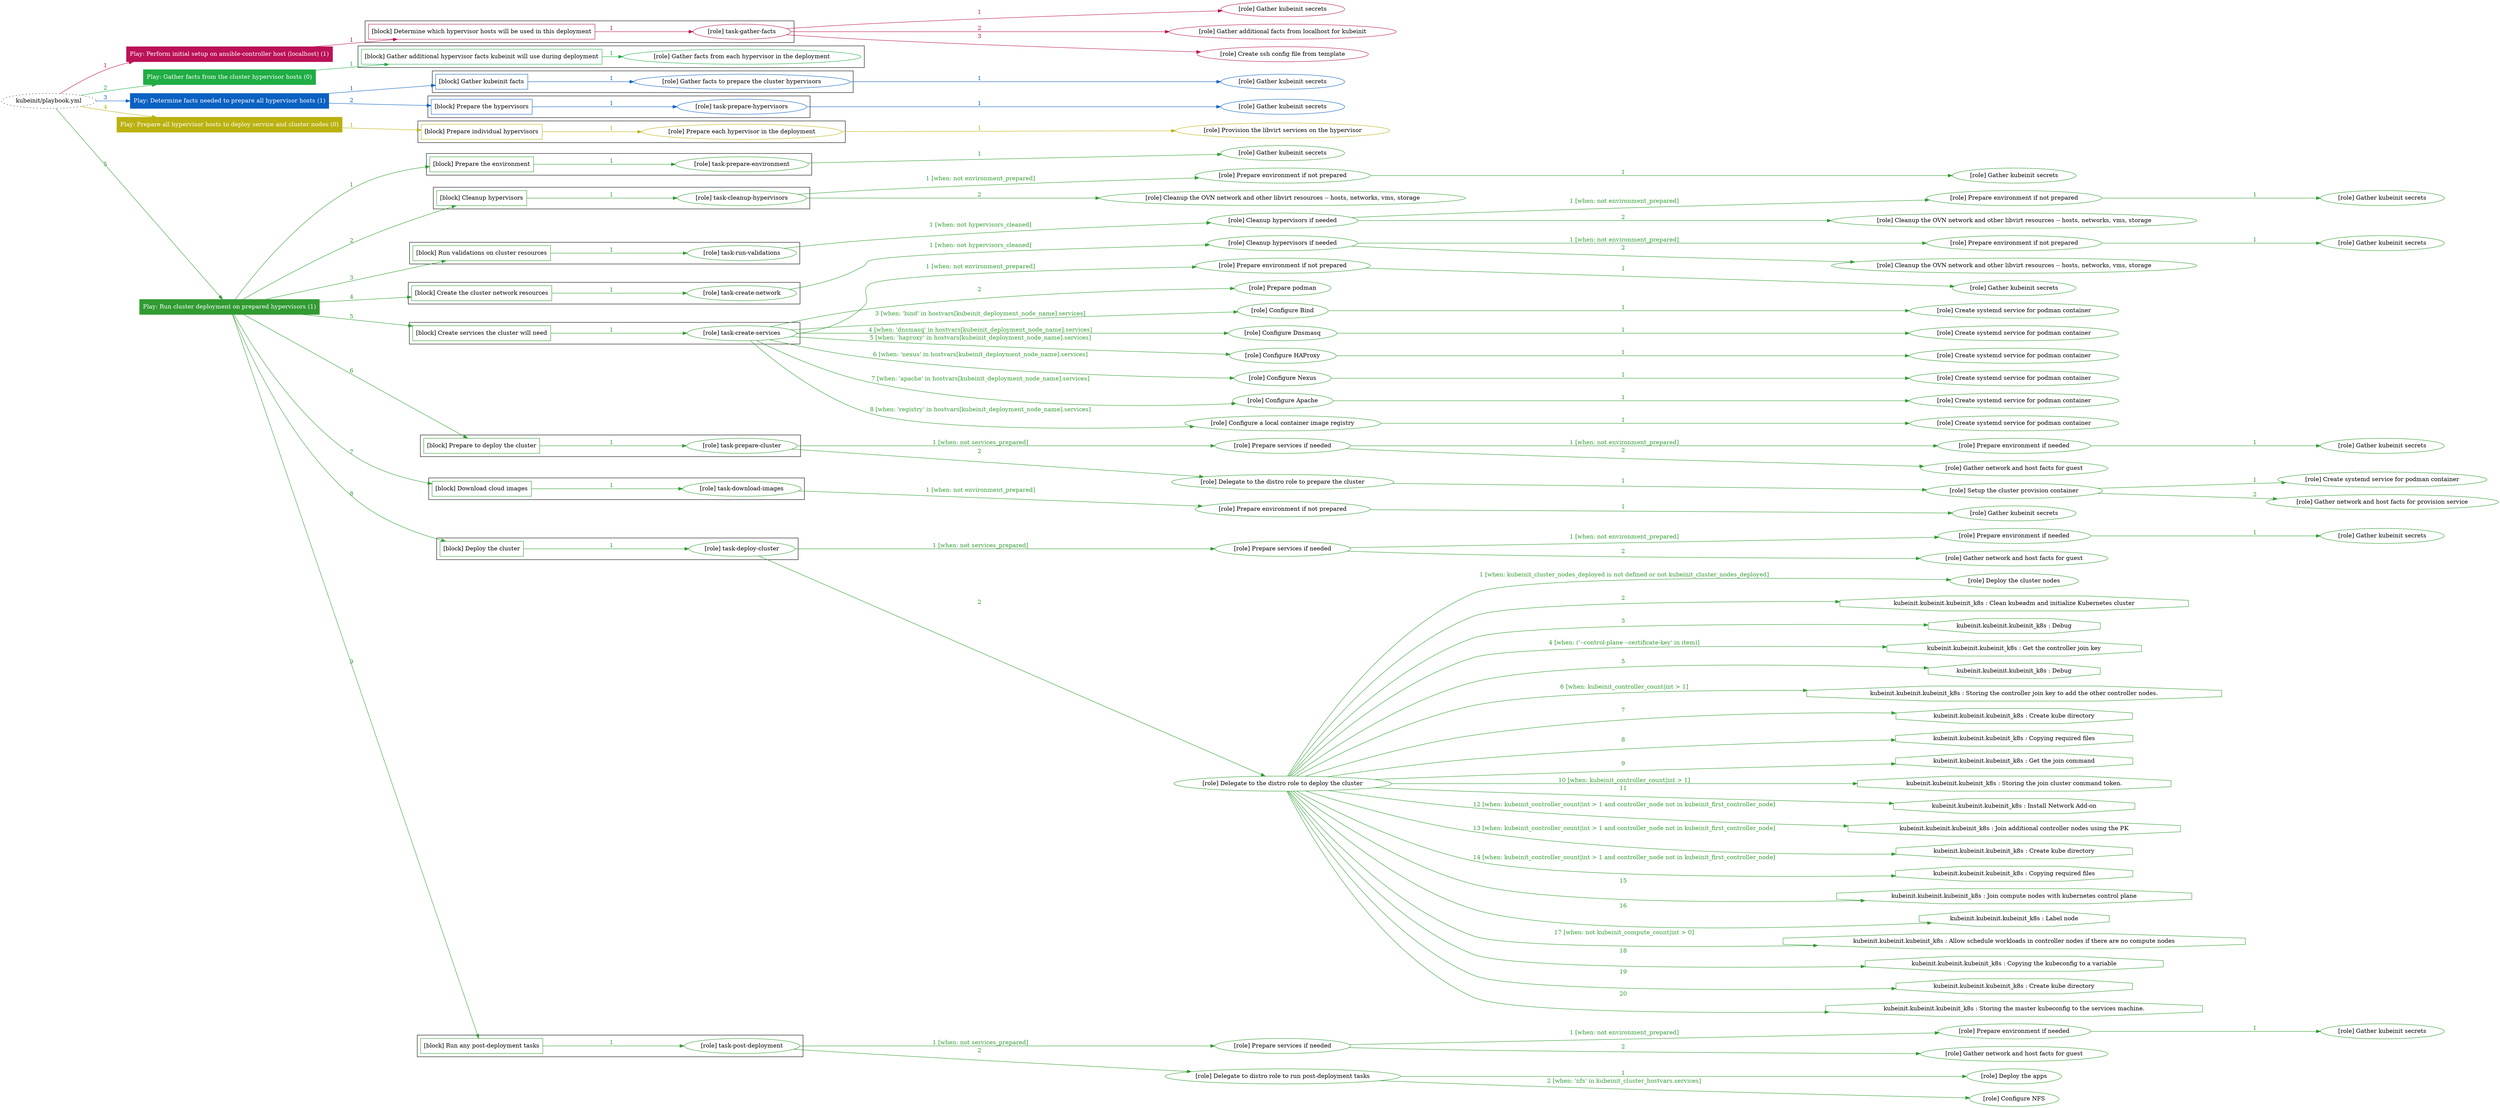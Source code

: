 digraph {
	graph [concentrate=true ordering=in rankdir=LR ratio=fill]
	edge [esep=5 sep=10]
	"kubeinit/playbook.yml" [URL="/home/runner/work/kubeinit/kubeinit/kubeinit/playbook.yml" id=playbook_fdd3f31c style=dotted]
	play_5cb0c1fd [label="Play: Perform initial setup on ansible-controller host (localhost) (1)" URL="/home/runner/work/kubeinit/kubeinit/kubeinit/playbook.yml" color="#bb1157" fontcolor="#ffffff" id=play_5cb0c1fd shape=box style=filled tooltip=localhost]
	"kubeinit/playbook.yml" -> play_5cb0c1fd [label="1 " color="#bb1157" fontcolor="#bb1157" id=edge_b72ba7c8 labeltooltip="1 " tooltip="1 "]
	subgraph "Gather kubeinit secrets" {
		role_cc040178 [label="[role] Gather kubeinit secrets" URL="/home/runner/.ansible/collections/ansible_collections/kubeinit/kubeinit/roles/kubeinit_prepare/tasks/build_hypervisors_group.yml" color="#bb1157" id=role_cc040178 tooltip="Gather kubeinit secrets"]
	}
	subgraph "Gather additional facts from localhost for kubeinit" {
		role_a5bf411c [label="[role] Gather additional facts from localhost for kubeinit" URL="/home/runner/.ansible/collections/ansible_collections/kubeinit/kubeinit/roles/kubeinit_prepare/tasks/build_hypervisors_group.yml" color="#bb1157" id=role_a5bf411c tooltip="Gather additional facts from localhost for kubeinit"]
	}
	subgraph "Create ssh config file from template" {
		role_5236b241 [label="[role] Create ssh config file from template" URL="/home/runner/.ansible/collections/ansible_collections/kubeinit/kubeinit/roles/kubeinit_prepare/tasks/build_hypervisors_group.yml" color="#bb1157" id=role_5236b241 tooltip="Create ssh config file from template"]
	}
	subgraph "task-gather-facts" {
		role_4cb88d02 [label="[role] task-gather-facts" URL="/home/runner/work/kubeinit/kubeinit/kubeinit/playbook.yml" color="#bb1157" id=role_4cb88d02 tooltip="task-gather-facts"]
		role_4cb88d02 -> role_cc040178 [label="1 " color="#bb1157" fontcolor="#bb1157" id=edge_de357eba labeltooltip="1 " tooltip="1 "]
		role_4cb88d02 -> role_a5bf411c [label="2 " color="#bb1157" fontcolor="#bb1157" id=edge_165680f4 labeltooltip="2 " tooltip="2 "]
		role_4cb88d02 -> role_5236b241 [label="3 " color="#bb1157" fontcolor="#bb1157" id=edge_7f0e8785 labeltooltip="3 " tooltip="3 "]
	}
	subgraph "Play: Perform initial setup on ansible-controller host (localhost) (1)" {
		play_5cb0c1fd -> block_519be50e [label=1 color="#bb1157" fontcolor="#bb1157" id=edge_ee39283f labeltooltip=1 tooltip=1]
		subgraph cluster_block_519be50e {
			block_519be50e [label="[block] Determine which hypervisor hosts will be used in this deployment" URL="/home/runner/work/kubeinit/kubeinit/kubeinit/playbook.yml" color="#bb1157" id=block_519be50e labeltooltip="Determine which hypervisor hosts will be used in this deployment" shape=box tooltip="Determine which hypervisor hosts will be used in this deployment"]
			block_519be50e -> role_4cb88d02 [label="1 " color="#bb1157" fontcolor="#bb1157" id=edge_eb0e01a8 labeltooltip="1 " tooltip="1 "]
		}
	}
	play_5c97ef7d [label="Play: Gather facts from the cluster hypervisor hosts (0)" URL="/home/runner/work/kubeinit/kubeinit/kubeinit/playbook.yml" color="#1fad45" fontcolor="#ffffff" id=play_5c97ef7d shape=box style=filled tooltip="Play: Gather facts from the cluster hypervisor hosts (0)"]
	"kubeinit/playbook.yml" -> play_5c97ef7d [label="2 " color="#1fad45" fontcolor="#1fad45" id=edge_6eae0fb4 labeltooltip="2 " tooltip="2 "]
	subgraph "Gather facts from each hypervisor in the deployment" {
		role_37859993 [label="[role] Gather facts from each hypervisor in the deployment" URL="/home/runner/work/kubeinit/kubeinit/kubeinit/playbook.yml" color="#1fad45" id=role_37859993 tooltip="Gather facts from each hypervisor in the deployment"]
	}
	subgraph "Play: Gather facts from the cluster hypervisor hosts (0)" {
		play_5c97ef7d -> block_eec43bed [label=1 color="#1fad45" fontcolor="#1fad45" id=edge_d740c243 labeltooltip=1 tooltip=1]
		subgraph cluster_block_eec43bed {
			block_eec43bed [label="[block] Gather additional hypervisor facts kubeinit will use during deployment" URL="/home/runner/work/kubeinit/kubeinit/kubeinit/playbook.yml" color="#1fad45" id=block_eec43bed labeltooltip="Gather additional hypervisor facts kubeinit will use during deployment" shape=box tooltip="Gather additional hypervisor facts kubeinit will use during deployment"]
			block_eec43bed -> role_37859993 [label="1 " color="#1fad45" fontcolor="#1fad45" id=edge_ea7b47a0 labeltooltip="1 " tooltip="1 "]
		}
	}
	play_23036975 [label="Play: Determine facts needed to prepare all hypervisor hosts (1)" URL="/home/runner/work/kubeinit/kubeinit/kubeinit/playbook.yml" color="#0a61c2" fontcolor="#ffffff" id=play_23036975 shape=box style=filled tooltip=localhost]
	"kubeinit/playbook.yml" -> play_23036975 [label="3 " color="#0a61c2" fontcolor="#0a61c2" id=edge_15637ff5 labeltooltip="3 " tooltip="3 "]
	subgraph "Gather kubeinit secrets" {
		role_a4f5585b [label="[role] Gather kubeinit secrets" URL="/home/runner/.ansible/collections/ansible_collections/kubeinit/kubeinit/roles/kubeinit_prepare/tasks/gather_kubeinit_facts.yml" color="#0a61c2" id=role_a4f5585b tooltip="Gather kubeinit secrets"]
	}
	subgraph "Gather facts to prepare the cluster hypervisors" {
		role_f7b5741e [label="[role] Gather facts to prepare the cluster hypervisors" URL="/home/runner/work/kubeinit/kubeinit/kubeinit/playbook.yml" color="#0a61c2" id=role_f7b5741e tooltip="Gather facts to prepare the cluster hypervisors"]
		role_f7b5741e -> role_a4f5585b [label="1 " color="#0a61c2" fontcolor="#0a61c2" id=edge_79a61834 labeltooltip="1 " tooltip="1 "]
	}
	subgraph "Gather kubeinit secrets" {
		role_b25fdf02 [label="[role] Gather kubeinit secrets" URL="/home/runner/.ansible/collections/ansible_collections/kubeinit/kubeinit/roles/kubeinit_prepare/tasks/gather_kubeinit_facts.yml" color="#0a61c2" id=role_b25fdf02 tooltip="Gather kubeinit secrets"]
	}
	subgraph "task-prepare-hypervisors" {
		role_827e89e4 [label="[role] task-prepare-hypervisors" URL="/home/runner/work/kubeinit/kubeinit/kubeinit/playbook.yml" color="#0a61c2" id=role_827e89e4 tooltip="task-prepare-hypervisors"]
		role_827e89e4 -> role_b25fdf02 [label="1 " color="#0a61c2" fontcolor="#0a61c2" id=edge_b853cbf1 labeltooltip="1 " tooltip="1 "]
	}
	subgraph "Play: Determine facts needed to prepare all hypervisor hosts (1)" {
		play_23036975 -> block_680d0270 [label=1 color="#0a61c2" fontcolor="#0a61c2" id=edge_19884a00 labeltooltip=1 tooltip=1]
		subgraph cluster_block_680d0270 {
			block_680d0270 [label="[block] Gather kubeinit facts" URL="/home/runner/work/kubeinit/kubeinit/kubeinit/playbook.yml" color="#0a61c2" id=block_680d0270 labeltooltip="Gather kubeinit facts" shape=box tooltip="Gather kubeinit facts"]
			block_680d0270 -> role_f7b5741e [label="1 " color="#0a61c2" fontcolor="#0a61c2" id=edge_82848a0b labeltooltip="1 " tooltip="1 "]
		}
		play_23036975 -> block_67a2e834 [label=2 color="#0a61c2" fontcolor="#0a61c2" id=edge_5b24d544 labeltooltip=2 tooltip=2]
		subgraph cluster_block_67a2e834 {
			block_67a2e834 [label="[block] Prepare the hypervisors" URL="/home/runner/work/kubeinit/kubeinit/kubeinit/playbook.yml" color="#0a61c2" id=block_67a2e834 labeltooltip="Prepare the hypervisors" shape=box tooltip="Prepare the hypervisors"]
			block_67a2e834 -> role_827e89e4 [label="1 " color="#0a61c2" fontcolor="#0a61c2" id=edge_5997bca8 labeltooltip="1 " tooltip="1 "]
		}
	}
	play_0c6e6859 [label="Play: Prepare all hypervisor hosts to deploy service and cluster nodes (0)" URL="/home/runner/work/kubeinit/kubeinit/kubeinit/playbook.yml" color="#bbb111" fontcolor="#ffffff" id=play_0c6e6859 shape=box style=filled tooltip="Play: Prepare all hypervisor hosts to deploy service and cluster nodes (0)"]
	"kubeinit/playbook.yml" -> play_0c6e6859 [label="4 " color="#bbb111" fontcolor="#bbb111" id=edge_225f82e5 labeltooltip="4 " tooltip="4 "]
	subgraph "Provision the libvirt services on the hypervisor" {
		role_b10fb022 [label="[role] Provision the libvirt services on the hypervisor" URL="/home/runner/.ansible/collections/ansible_collections/kubeinit/kubeinit/roles/kubeinit_prepare/tasks/prepare_hypervisor.yml" color="#bbb111" id=role_b10fb022 tooltip="Provision the libvirt services on the hypervisor"]
	}
	subgraph "Prepare each hypervisor in the deployment" {
		role_13d5fc74 [label="[role] Prepare each hypervisor in the deployment" URL="/home/runner/work/kubeinit/kubeinit/kubeinit/playbook.yml" color="#bbb111" id=role_13d5fc74 tooltip="Prepare each hypervisor in the deployment"]
		role_13d5fc74 -> role_b10fb022 [label="1 " color="#bbb111" fontcolor="#bbb111" id=edge_15f50b6e labeltooltip="1 " tooltip="1 "]
	}
	subgraph "Play: Prepare all hypervisor hosts to deploy service and cluster nodes (0)" {
		play_0c6e6859 -> block_47c55071 [label=1 color="#bbb111" fontcolor="#bbb111" id=edge_48a58356 labeltooltip=1 tooltip=1]
		subgraph cluster_block_47c55071 {
			block_47c55071 [label="[block] Prepare individual hypervisors" URL="/home/runner/work/kubeinit/kubeinit/kubeinit/playbook.yml" color="#bbb111" id=block_47c55071 labeltooltip="Prepare individual hypervisors" shape=box tooltip="Prepare individual hypervisors"]
			block_47c55071 -> role_13d5fc74 [label="1 " color="#bbb111" fontcolor="#bbb111" id=edge_b604ce9e labeltooltip="1 " tooltip="1 "]
		}
	}
	play_427cf599 [label="Play: Run cluster deployment on prepared hypervisors (1)" URL="/home/runner/work/kubeinit/kubeinit/kubeinit/playbook.yml" color="#319b32" fontcolor="#ffffff" id=play_427cf599 shape=box style=filled tooltip=localhost]
	"kubeinit/playbook.yml" -> play_427cf599 [label="5 " color="#319b32" fontcolor="#319b32" id=edge_cb673c2f labeltooltip="5 " tooltip="5 "]
	subgraph "Gather kubeinit secrets" {
		role_76dd0753 [label="[role] Gather kubeinit secrets" URL="/home/runner/.ansible/collections/ansible_collections/kubeinit/kubeinit/roles/kubeinit_prepare/tasks/gather_kubeinit_facts.yml" color="#319b32" id=role_76dd0753 tooltip="Gather kubeinit secrets"]
	}
	subgraph "task-prepare-environment" {
		role_ac98bd27 [label="[role] task-prepare-environment" URL="/home/runner/work/kubeinit/kubeinit/kubeinit/playbook.yml" color="#319b32" id=role_ac98bd27 tooltip="task-prepare-environment"]
		role_ac98bd27 -> role_76dd0753 [label="1 " color="#319b32" fontcolor="#319b32" id=edge_f3e2d242 labeltooltip="1 " tooltip="1 "]
	}
	subgraph "Gather kubeinit secrets" {
		role_21476ec6 [label="[role] Gather kubeinit secrets" URL="/home/runner/.ansible/collections/ansible_collections/kubeinit/kubeinit/roles/kubeinit_prepare/tasks/gather_kubeinit_facts.yml" color="#319b32" id=role_21476ec6 tooltip="Gather kubeinit secrets"]
	}
	subgraph "Prepare environment if not prepared" {
		role_7b7e213d [label="[role] Prepare environment if not prepared" URL="/home/runner/.ansible/collections/ansible_collections/kubeinit/kubeinit/roles/kubeinit_prepare/tasks/cleanup_hypervisors.yml" color="#319b32" id=role_7b7e213d tooltip="Prepare environment if not prepared"]
		role_7b7e213d -> role_21476ec6 [label="1 " color="#319b32" fontcolor="#319b32" id=edge_49ef7e87 labeltooltip="1 " tooltip="1 "]
	}
	subgraph "Cleanup the OVN network and other libvirt resources -- hosts, networks, vms, storage" {
		role_b937003f [label="[role] Cleanup the OVN network and other libvirt resources -- hosts, networks, vms, storage" URL="/home/runner/.ansible/collections/ansible_collections/kubeinit/kubeinit/roles/kubeinit_prepare/tasks/cleanup_hypervisors.yml" color="#319b32" id=role_b937003f tooltip="Cleanup the OVN network and other libvirt resources -- hosts, networks, vms, storage"]
	}
	subgraph "task-cleanup-hypervisors" {
		role_2a7c60ab [label="[role] task-cleanup-hypervisors" URL="/home/runner/work/kubeinit/kubeinit/kubeinit/playbook.yml" color="#319b32" id=role_2a7c60ab tooltip="task-cleanup-hypervisors"]
		role_2a7c60ab -> role_7b7e213d [label="1 [when: not environment_prepared]" color="#319b32" fontcolor="#319b32" id=edge_141e4fde labeltooltip="1 [when: not environment_prepared]" tooltip="1 [when: not environment_prepared]"]
		role_2a7c60ab -> role_b937003f [label="2 " color="#319b32" fontcolor="#319b32" id=edge_fcdee93e labeltooltip="2 " tooltip="2 "]
	}
	subgraph "Gather kubeinit secrets" {
		role_c96bf641 [label="[role] Gather kubeinit secrets" URL="/home/runner/.ansible/collections/ansible_collections/kubeinit/kubeinit/roles/kubeinit_prepare/tasks/gather_kubeinit_facts.yml" color="#319b32" id=role_c96bf641 tooltip="Gather kubeinit secrets"]
	}
	subgraph "Prepare environment if not prepared" {
		role_cadc4b4c [label="[role] Prepare environment if not prepared" URL="/home/runner/.ansible/collections/ansible_collections/kubeinit/kubeinit/roles/kubeinit_prepare/tasks/cleanup_hypervisors.yml" color="#319b32" id=role_cadc4b4c tooltip="Prepare environment if not prepared"]
		role_cadc4b4c -> role_c96bf641 [label="1 " color="#319b32" fontcolor="#319b32" id=edge_73bcba5d labeltooltip="1 " tooltip="1 "]
	}
	subgraph "Cleanup the OVN network and other libvirt resources -- hosts, networks, vms, storage" {
		role_85508a2b [label="[role] Cleanup the OVN network and other libvirt resources -- hosts, networks, vms, storage" URL="/home/runner/.ansible/collections/ansible_collections/kubeinit/kubeinit/roles/kubeinit_prepare/tasks/cleanup_hypervisors.yml" color="#319b32" id=role_85508a2b tooltip="Cleanup the OVN network and other libvirt resources -- hosts, networks, vms, storage"]
	}
	subgraph "Cleanup hypervisors if needed" {
		role_c8beef3f [label="[role] Cleanup hypervisors if needed" URL="/home/runner/.ansible/collections/ansible_collections/kubeinit/kubeinit/roles/kubeinit_validations/tasks/main.yml" color="#319b32" id=role_c8beef3f tooltip="Cleanup hypervisors if needed"]
		role_c8beef3f -> role_cadc4b4c [label="1 [when: not environment_prepared]" color="#319b32" fontcolor="#319b32" id=edge_0403500a labeltooltip="1 [when: not environment_prepared]" tooltip="1 [when: not environment_prepared]"]
		role_c8beef3f -> role_85508a2b [label="2 " color="#319b32" fontcolor="#319b32" id=edge_e5dac284 labeltooltip="2 " tooltip="2 "]
	}
	subgraph "task-run-validations" {
		role_0f248431 [label="[role] task-run-validations" URL="/home/runner/work/kubeinit/kubeinit/kubeinit/playbook.yml" color="#319b32" id=role_0f248431 tooltip="task-run-validations"]
		role_0f248431 -> role_c8beef3f [label="1 [when: not hypervisors_cleaned]" color="#319b32" fontcolor="#319b32" id=edge_6fceda50 labeltooltip="1 [when: not hypervisors_cleaned]" tooltip="1 [when: not hypervisors_cleaned]"]
	}
	subgraph "Gather kubeinit secrets" {
		role_c7d1cc69 [label="[role] Gather kubeinit secrets" URL="/home/runner/.ansible/collections/ansible_collections/kubeinit/kubeinit/roles/kubeinit_prepare/tasks/gather_kubeinit_facts.yml" color="#319b32" id=role_c7d1cc69 tooltip="Gather kubeinit secrets"]
	}
	subgraph "Prepare environment if not prepared" {
		role_d259f7d3 [label="[role] Prepare environment if not prepared" URL="/home/runner/.ansible/collections/ansible_collections/kubeinit/kubeinit/roles/kubeinit_prepare/tasks/cleanup_hypervisors.yml" color="#319b32" id=role_d259f7d3 tooltip="Prepare environment if not prepared"]
		role_d259f7d3 -> role_c7d1cc69 [label="1 " color="#319b32" fontcolor="#319b32" id=edge_5bcb0f25 labeltooltip="1 " tooltip="1 "]
	}
	subgraph "Cleanup the OVN network and other libvirt resources -- hosts, networks, vms, storage" {
		role_c7d8ede8 [label="[role] Cleanup the OVN network and other libvirt resources -- hosts, networks, vms, storage" URL="/home/runner/.ansible/collections/ansible_collections/kubeinit/kubeinit/roles/kubeinit_prepare/tasks/cleanup_hypervisors.yml" color="#319b32" id=role_c7d8ede8 tooltip="Cleanup the OVN network and other libvirt resources -- hosts, networks, vms, storage"]
	}
	subgraph "Cleanup hypervisors if needed" {
		role_d114570f [label="[role] Cleanup hypervisors if needed" URL="/home/runner/.ansible/collections/ansible_collections/kubeinit/kubeinit/roles/kubeinit_libvirt/tasks/create_network.yml" color="#319b32" id=role_d114570f tooltip="Cleanup hypervisors if needed"]
		role_d114570f -> role_d259f7d3 [label="1 [when: not environment_prepared]" color="#319b32" fontcolor="#319b32" id=edge_d70aebd6 labeltooltip="1 [when: not environment_prepared]" tooltip="1 [when: not environment_prepared]"]
		role_d114570f -> role_c7d8ede8 [label="2 " color="#319b32" fontcolor="#319b32" id=edge_16fab5c6 labeltooltip="2 " tooltip="2 "]
	}
	subgraph "task-create-network" {
		role_76e0c3c9 [label="[role] task-create-network" URL="/home/runner/work/kubeinit/kubeinit/kubeinit/playbook.yml" color="#319b32" id=role_76e0c3c9 tooltip="task-create-network"]
		role_76e0c3c9 -> role_d114570f [label="1 [when: not hypervisors_cleaned]" color="#319b32" fontcolor="#319b32" id=edge_ae83cbc9 labeltooltip="1 [when: not hypervisors_cleaned]" tooltip="1 [when: not hypervisors_cleaned]"]
	}
	subgraph "Gather kubeinit secrets" {
		role_0d69a309 [label="[role] Gather kubeinit secrets" URL="/home/runner/.ansible/collections/ansible_collections/kubeinit/kubeinit/roles/kubeinit_prepare/tasks/gather_kubeinit_facts.yml" color="#319b32" id=role_0d69a309 tooltip="Gather kubeinit secrets"]
	}
	subgraph "Prepare environment if not prepared" {
		role_1be72c86 [label="[role] Prepare environment if not prepared" URL="/home/runner/.ansible/collections/ansible_collections/kubeinit/kubeinit/roles/kubeinit_services/tasks/main.yml" color="#319b32" id=role_1be72c86 tooltip="Prepare environment if not prepared"]
		role_1be72c86 -> role_0d69a309 [label="1 " color="#319b32" fontcolor="#319b32" id=edge_fc776ab5 labeltooltip="1 " tooltip="1 "]
	}
	subgraph "Prepare podman" {
		role_ad5d1636 [label="[role] Prepare podman" URL="/home/runner/.ansible/collections/ansible_collections/kubeinit/kubeinit/roles/kubeinit_services/tasks/00_create_service_pod.yml" color="#319b32" id=role_ad5d1636 tooltip="Prepare podman"]
	}
	subgraph "Create systemd service for podman container" {
		role_28dc9f28 [label="[role] Create systemd service for podman container" URL="/home/runner/.ansible/collections/ansible_collections/kubeinit/kubeinit/roles/kubeinit_bind/tasks/main.yml" color="#319b32" id=role_28dc9f28 tooltip="Create systemd service for podman container"]
	}
	subgraph "Configure Bind" {
		role_0b015124 [label="[role] Configure Bind" URL="/home/runner/.ansible/collections/ansible_collections/kubeinit/kubeinit/roles/kubeinit_services/tasks/start_services_containers.yml" color="#319b32" id=role_0b015124 tooltip="Configure Bind"]
		role_0b015124 -> role_28dc9f28 [label="1 " color="#319b32" fontcolor="#319b32" id=edge_f91e3755 labeltooltip="1 " tooltip="1 "]
	}
	subgraph "Create systemd service for podman container" {
		role_ebb8c471 [label="[role] Create systemd service for podman container" URL="/home/runner/.ansible/collections/ansible_collections/kubeinit/kubeinit/roles/kubeinit_dnsmasq/tasks/main.yml" color="#319b32" id=role_ebb8c471 tooltip="Create systemd service for podman container"]
	}
	subgraph "Configure Dnsmasq" {
		role_7c3a15e6 [label="[role] Configure Dnsmasq" URL="/home/runner/.ansible/collections/ansible_collections/kubeinit/kubeinit/roles/kubeinit_services/tasks/start_services_containers.yml" color="#319b32" id=role_7c3a15e6 tooltip="Configure Dnsmasq"]
		role_7c3a15e6 -> role_ebb8c471 [label="1 " color="#319b32" fontcolor="#319b32" id=edge_cba1ce5c labeltooltip="1 " tooltip="1 "]
	}
	subgraph "Create systemd service for podman container" {
		role_88cca854 [label="[role] Create systemd service for podman container" URL="/home/runner/.ansible/collections/ansible_collections/kubeinit/kubeinit/roles/kubeinit_haproxy/tasks/main.yml" color="#319b32" id=role_88cca854 tooltip="Create systemd service for podman container"]
	}
	subgraph "Configure HAProxy" {
		role_db75aaf8 [label="[role] Configure HAProxy" URL="/home/runner/.ansible/collections/ansible_collections/kubeinit/kubeinit/roles/kubeinit_services/tasks/start_services_containers.yml" color="#319b32" id=role_db75aaf8 tooltip="Configure HAProxy"]
		role_db75aaf8 -> role_88cca854 [label="1 " color="#319b32" fontcolor="#319b32" id=edge_af5b04fd labeltooltip="1 " tooltip="1 "]
	}
	subgraph "Create systemd service for podman container" {
		role_5d636431 [label="[role] Create systemd service for podman container" URL="/home/runner/.ansible/collections/ansible_collections/kubeinit/kubeinit/roles/kubeinit_nexus/tasks/main.yml" color="#319b32" id=role_5d636431 tooltip="Create systemd service for podman container"]
	}
	subgraph "Configure Nexus" {
		role_72889c21 [label="[role] Configure Nexus" URL="/home/runner/.ansible/collections/ansible_collections/kubeinit/kubeinit/roles/kubeinit_services/tasks/start_services_containers.yml" color="#319b32" id=role_72889c21 tooltip="Configure Nexus"]
		role_72889c21 -> role_5d636431 [label="1 " color="#319b32" fontcolor="#319b32" id=edge_cd567c7a labeltooltip="1 " tooltip="1 "]
	}
	subgraph "Create systemd service for podman container" {
		role_578f1c16 [label="[role] Create systemd service for podman container" URL="/home/runner/.ansible/collections/ansible_collections/kubeinit/kubeinit/roles/kubeinit_apache/tasks/main.yml" color="#319b32" id=role_578f1c16 tooltip="Create systemd service for podman container"]
	}
	subgraph "Configure Apache" {
		role_29a75e4c [label="[role] Configure Apache" URL="/home/runner/.ansible/collections/ansible_collections/kubeinit/kubeinit/roles/kubeinit_services/tasks/start_services_containers.yml" color="#319b32" id=role_29a75e4c tooltip="Configure Apache"]
		role_29a75e4c -> role_578f1c16 [label="1 " color="#319b32" fontcolor="#319b32" id=edge_4180a01f labeltooltip="1 " tooltip="1 "]
	}
	subgraph "Create systemd service for podman container" {
		role_ee73ce71 [label="[role] Create systemd service for podman container" URL="/home/runner/.ansible/collections/ansible_collections/kubeinit/kubeinit/roles/kubeinit_registry/tasks/main.yml" color="#319b32" id=role_ee73ce71 tooltip="Create systemd service for podman container"]
	}
	subgraph "Configure a local container image registry" {
		role_972d2c3e [label="[role] Configure a local container image registry" URL="/home/runner/.ansible/collections/ansible_collections/kubeinit/kubeinit/roles/kubeinit_services/tasks/start_services_containers.yml" color="#319b32" id=role_972d2c3e tooltip="Configure a local container image registry"]
		role_972d2c3e -> role_ee73ce71 [label="1 " color="#319b32" fontcolor="#319b32" id=edge_03c41d95 labeltooltip="1 " tooltip="1 "]
	}
	subgraph "task-create-services" {
		role_0d1eed26 [label="[role] task-create-services" URL="/home/runner/work/kubeinit/kubeinit/kubeinit/playbook.yml" color="#319b32" id=role_0d1eed26 tooltip="task-create-services"]
		role_0d1eed26 -> role_1be72c86 [label="1 [when: not environment_prepared]" color="#319b32" fontcolor="#319b32" id=edge_74233882 labeltooltip="1 [when: not environment_prepared]" tooltip="1 [when: not environment_prepared]"]
		role_0d1eed26 -> role_ad5d1636 [label="2 " color="#319b32" fontcolor="#319b32" id=edge_c2fb33c9 labeltooltip="2 " tooltip="2 "]
		role_0d1eed26 -> role_0b015124 [label="3 [when: 'bind' in hostvars[kubeinit_deployment_node_name].services]" color="#319b32" fontcolor="#319b32" id=edge_ffbd9af5 labeltooltip="3 [when: 'bind' in hostvars[kubeinit_deployment_node_name].services]" tooltip="3 [when: 'bind' in hostvars[kubeinit_deployment_node_name].services]"]
		role_0d1eed26 -> role_7c3a15e6 [label="4 [when: 'dnsmasq' in hostvars[kubeinit_deployment_node_name].services]" color="#319b32" fontcolor="#319b32" id=edge_e1547682 labeltooltip="4 [when: 'dnsmasq' in hostvars[kubeinit_deployment_node_name].services]" tooltip="4 [when: 'dnsmasq' in hostvars[kubeinit_deployment_node_name].services]"]
		role_0d1eed26 -> role_db75aaf8 [label="5 [when: 'haproxy' in hostvars[kubeinit_deployment_node_name].services]" color="#319b32" fontcolor="#319b32" id=edge_0f66cb11 labeltooltip="5 [when: 'haproxy' in hostvars[kubeinit_deployment_node_name].services]" tooltip="5 [when: 'haproxy' in hostvars[kubeinit_deployment_node_name].services]"]
		role_0d1eed26 -> role_72889c21 [label="6 [when: 'nexus' in hostvars[kubeinit_deployment_node_name].services]" color="#319b32" fontcolor="#319b32" id=edge_175e2f43 labeltooltip="6 [when: 'nexus' in hostvars[kubeinit_deployment_node_name].services]" tooltip="6 [when: 'nexus' in hostvars[kubeinit_deployment_node_name].services]"]
		role_0d1eed26 -> role_29a75e4c [label="7 [when: 'apache' in hostvars[kubeinit_deployment_node_name].services]" color="#319b32" fontcolor="#319b32" id=edge_2dcfae06 labeltooltip="7 [when: 'apache' in hostvars[kubeinit_deployment_node_name].services]" tooltip="7 [when: 'apache' in hostvars[kubeinit_deployment_node_name].services]"]
		role_0d1eed26 -> role_972d2c3e [label="8 [when: 'registry' in hostvars[kubeinit_deployment_node_name].services]" color="#319b32" fontcolor="#319b32" id=edge_3d5d46c9 labeltooltip="8 [when: 'registry' in hostvars[kubeinit_deployment_node_name].services]" tooltip="8 [when: 'registry' in hostvars[kubeinit_deployment_node_name].services]"]
	}
	subgraph "Gather kubeinit secrets" {
		role_bb4db68f [label="[role] Gather kubeinit secrets" URL="/home/runner/.ansible/collections/ansible_collections/kubeinit/kubeinit/roles/kubeinit_prepare/tasks/gather_kubeinit_facts.yml" color="#319b32" id=role_bb4db68f tooltip="Gather kubeinit secrets"]
	}
	subgraph "Prepare environment if needed" {
		role_4e82b2ac [label="[role] Prepare environment if needed" URL="/home/runner/.ansible/collections/ansible_collections/kubeinit/kubeinit/roles/kubeinit_services/tasks/prepare_services.yml" color="#319b32" id=role_4e82b2ac tooltip="Prepare environment if needed"]
		role_4e82b2ac -> role_bb4db68f [label="1 " color="#319b32" fontcolor="#319b32" id=edge_1dff24b8 labeltooltip="1 " tooltip="1 "]
	}
	subgraph "Gather network and host facts for guest" {
		role_70f181e2 [label="[role] Gather network and host facts for guest" URL="/home/runner/.ansible/collections/ansible_collections/kubeinit/kubeinit/roles/kubeinit_services/tasks/prepare_services.yml" color="#319b32" id=role_70f181e2 tooltip="Gather network and host facts for guest"]
	}
	subgraph "Prepare services if needed" {
		role_900acf94 [label="[role] Prepare services if needed" URL="/home/runner/.ansible/collections/ansible_collections/kubeinit/kubeinit/roles/kubeinit_prepare/tasks/prepare_cluster.yml" color="#319b32" id=role_900acf94 tooltip="Prepare services if needed"]
		role_900acf94 -> role_4e82b2ac [label="1 [when: not environment_prepared]" color="#319b32" fontcolor="#319b32" id=edge_da092d27 labeltooltip="1 [when: not environment_prepared]" tooltip="1 [when: not environment_prepared]"]
		role_900acf94 -> role_70f181e2 [label="2 " color="#319b32" fontcolor="#319b32" id=edge_fa11e947 labeltooltip="2 " tooltip="2 "]
	}
	subgraph "Create systemd service for podman container" {
		role_ae4678d3 [label="[role] Create systemd service for podman container" URL="/home/runner/.ansible/collections/ansible_collections/kubeinit/kubeinit/roles/kubeinit_services/tasks/create_provision_container.yml" color="#319b32" id=role_ae4678d3 tooltip="Create systemd service for podman container"]
	}
	subgraph "Gather network and host facts for provision service" {
		role_17645cfe [label="[role] Gather network and host facts for provision service" URL="/home/runner/.ansible/collections/ansible_collections/kubeinit/kubeinit/roles/kubeinit_services/tasks/create_provision_container.yml" color="#319b32" id=role_17645cfe tooltip="Gather network and host facts for provision service"]
	}
	subgraph "Setup the cluster provision container" {
		role_c426839b [label="[role] Setup the cluster provision container" URL="/home/runner/.ansible/collections/ansible_collections/kubeinit/kubeinit/roles/kubeinit_k8s/tasks/prepare_cluster.yml" color="#319b32" id=role_c426839b tooltip="Setup the cluster provision container"]
		role_c426839b -> role_ae4678d3 [label="1 " color="#319b32" fontcolor="#319b32" id=edge_cae0f969 labeltooltip="1 " tooltip="1 "]
		role_c426839b -> role_17645cfe [label="2 " color="#319b32" fontcolor="#319b32" id=edge_f876501b labeltooltip="2 " tooltip="2 "]
	}
	subgraph "Delegate to the distro role to prepare the cluster" {
		role_96aac4a8 [label="[role] Delegate to the distro role to prepare the cluster" URL="/home/runner/.ansible/collections/ansible_collections/kubeinit/kubeinit/roles/kubeinit_prepare/tasks/prepare_cluster.yml" color="#319b32" id=role_96aac4a8 tooltip="Delegate to the distro role to prepare the cluster"]
		role_96aac4a8 -> role_c426839b [label="1 " color="#319b32" fontcolor="#319b32" id=edge_df45e11c labeltooltip="1 " tooltip="1 "]
	}
	subgraph "task-prepare-cluster" {
		role_d4529e26 [label="[role] task-prepare-cluster" URL="/home/runner/work/kubeinit/kubeinit/kubeinit/playbook.yml" color="#319b32" id=role_d4529e26 tooltip="task-prepare-cluster"]
		role_d4529e26 -> role_900acf94 [label="1 [when: not services_prepared]" color="#319b32" fontcolor="#319b32" id=edge_10028612 labeltooltip="1 [when: not services_prepared]" tooltip="1 [when: not services_prepared]"]
		role_d4529e26 -> role_96aac4a8 [label="2 " color="#319b32" fontcolor="#319b32" id=edge_012b2151 labeltooltip="2 " tooltip="2 "]
	}
	subgraph "Gather kubeinit secrets" {
		role_a47b1e3c [label="[role] Gather kubeinit secrets" URL="/home/runner/.ansible/collections/ansible_collections/kubeinit/kubeinit/roles/kubeinit_prepare/tasks/gather_kubeinit_facts.yml" color="#319b32" id=role_a47b1e3c tooltip="Gather kubeinit secrets"]
	}
	subgraph "Prepare environment if not prepared" {
		role_312b0a0f [label="[role] Prepare environment if not prepared" URL="/home/runner/.ansible/collections/ansible_collections/kubeinit/kubeinit/roles/kubeinit_libvirt/tasks/download_cloud_images.yml" color="#319b32" id=role_312b0a0f tooltip="Prepare environment if not prepared"]
		role_312b0a0f -> role_a47b1e3c [label="1 " color="#319b32" fontcolor="#319b32" id=edge_4fb00499 labeltooltip="1 " tooltip="1 "]
	}
	subgraph "task-download-images" {
		role_0d96e539 [label="[role] task-download-images" URL="/home/runner/work/kubeinit/kubeinit/kubeinit/playbook.yml" color="#319b32" id=role_0d96e539 tooltip="task-download-images"]
		role_0d96e539 -> role_312b0a0f [label="1 [when: not environment_prepared]" color="#319b32" fontcolor="#319b32" id=edge_dce48ae9 labeltooltip="1 [when: not environment_prepared]" tooltip="1 [when: not environment_prepared]"]
	}
	subgraph "Gather kubeinit secrets" {
		role_5290fc44 [label="[role] Gather kubeinit secrets" URL="/home/runner/.ansible/collections/ansible_collections/kubeinit/kubeinit/roles/kubeinit_prepare/tasks/gather_kubeinit_facts.yml" color="#319b32" id=role_5290fc44 tooltip="Gather kubeinit secrets"]
	}
	subgraph "Prepare environment if needed" {
		role_f76a97b5 [label="[role] Prepare environment if needed" URL="/home/runner/.ansible/collections/ansible_collections/kubeinit/kubeinit/roles/kubeinit_services/tasks/prepare_services.yml" color="#319b32" id=role_f76a97b5 tooltip="Prepare environment if needed"]
		role_f76a97b5 -> role_5290fc44 [label="1 " color="#319b32" fontcolor="#319b32" id=edge_f60433e9 labeltooltip="1 " tooltip="1 "]
	}
	subgraph "Gather network and host facts for guest" {
		role_0885369f [label="[role] Gather network and host facts for guest" URL="/home/runner/.ansible/collections/ansible_collections/kubeinit/kubeinit/roles/kubeinit_services/tasks/prepare_services.yml" color="#319b32" id=role_0885369f tooltip="Gather network and host facts for guest"]
	}
	subgraph "Prepare services if needed" {
		role_cca3cfcc [label="[role] Prepare services if needed" URL="/home/runner/.ansible/collections/ansible_collections/kubeinit/kubeinit/roles/kubeinit_prepare/tasks/deploy_cluster.yml" color="#319b32" id=role_cca3cfcc tooltip="Prepare services if needed"]
		role_cca3cfcc -> role_f76a97b5 [label="1 [when: not environment_prepared]" color="#319b32" fontcolor="#319b32" id=edge_2f7d7601 labeltooltip="1 [when: not environment_prepared]" tooltip="1 [when: not environment_prepared]"]
		role_cca3cfcc -> role_0885369f [label="2 " color="#319b32" fontcolor="#319b32" id=edge_0b6e2780 labeltooltip="2 " tooltip="2 "]
	}
	subgraph "Deploy the cluster nodes" {
		role_7efc4a62 [label="[role] Deploy the cluster nodes" URL="/home/runner/.ansible/collections/ansible_collections/kubeinit/kubeinit/roles/kubeinit_k8s/tasks/main.yml" color="#319b32" id=role_7efc4a62 tooltip="Deploy the cluster nodes"]
	}
	subgraph "Delegate to the distro role to deploy the cluster" {
		role_113c9c5a [label="[role] Delegate to the distro role to deploy the cluster" URL="/home/runner/.ansible/collections/ansible_collections/kubeinit/kubeinit/roles/kubeinit_prepare/tasks/deploy_cluster.yml" color="#319b32" id=role_113c9c5a tooltip="Delegate to the distro role to deploy the cluster"]
		role_113c9c5a -> role_7efc4a62 [label="1 [when: kubeinit_cluster_nodes_deployed is not defined or not kubeinit_cluster_nodes_deployed]" color="#319b32" fontcolor="#319b32" id=edge_66ea970e labeltooltip="1 [when: kubeinit_cluster_nodes_deployed is not defined or not kubeinit_cluster_nodes_deployed]" tooltip="1 [when: kubeinit_cluster_nodes_deployed is not defined or not kubeinit_cluster_nodes_deployed]"]
		task_fc35f4c2 [label="kubeinit.kubeinit.kubeinit_k8s : Clean kubeadm and initialize Kubernetes cluster" URL="/home/runner/.ansible/collections/ansible_collections/kubeinit/kubeinit/roles/kubeinit_k8s/tasks/main.yml" color="#319b32" id=task_fc35f4c2 shape=octagon tooltip="kubeinit.kubeinit.kubeinit_k8s : Clean kubeadm and initialize Kubernetes cluster"]
		role_113c9c5a -> task_fc35f4c2 [label="2 " color="#319b32" fontcolor="#319b32" id=edge_2f19cc2e labeltooltip="2 " tooltip="2 "]
		task_38a68d16 [label="kubeinit.kubeinit.kubeinit_k8s : Debug" URL="/home/runner/.ansible/collections/ansible_collections/kubeinit/kubeinit/roles/kubeinit_k8s/tasks/main.yml" color="#319b32" id=task_38a68d16 shape=octagon tooltip="kubeinit.kubeinit.kubeinit_k8s : Debug"]
		role_113c9c5a -> task_38a68d16 [label="3 " color="#319b32" fontcolor="#319b32" id=edge_0296d222 labeltooltip="3 " tooltip="3 "]
		task_a8c539e3 [label="kubeinit.kubeinit.kubeinit_k8s : Get the controller join key" URL="/home/runner/.ansible/collections/ansible_collections/kubeinit/kubeinit/roles/kubeinit_k8s/tasks/main.yml" color="#319b32" id=task_a8c539e3 shape=octagon tooltip="kubeinit.kubeinit.kubeinit_k8s : Get the controller join key"]
		role_113c9c5a -> task_a8c539e3 [label="4 [when: ('--control-plane --certificate-key' in item)]" color="#319b32" fontcolor="#319b32" id=edge_7371c62a labeltooltip="4 [when: ('--control-plane --certificate-key' in item)]" tooltip="4 [when: ('--control-plane --certificate-key' in item)]"]
		task_b6b508f6 [label="kubeinit.kubeinit.kubeinit_k8s : Debug" URL="/home/runner/.ansible/collections/ansible_collections/kubeinit/kubeinit/roles/kubeinit_k8s/tasks/main.yml" color="#319b32" id=task_b6b508f6 shape=octagon tooltip="kubeinit.kubeinit.kubeinit_k8s : Debug"]
		role_113c9c5a -> task_b6b508f6 [label="5 " color="#319b32" fontcolor="#319b32" id=edge_03e6271c labeltooltip="5 " tooltip="5 "]
		task_82691570 [label="kubeinit.kubeinit.kubeinit_k8s : Storing the controller join key to add the other controller nodes." URL="/home/runner/.ansible/collections/ansible_collections/kubeinit/kubeinit/roles/kubeinit_k8s/tasks/main.yml" color="#319b32" id=task_82691570 shape=octagon tooltip="kubeinit.kubeinit.kubeinit_k8s : Storing the controller join key to add the other controller nodes."]
		role_113c9c5a -> task_82691570 [label="6 [when: kubeinit_controller_count|int > 1]" color="#319b32" fontcolor="#319b32" id=edge_fa50b8b7 labeltooltip="6 [when: kubeinit_controller_count|int > 1]" tooltip="6 [when: kubeinit_controller_count|int > 1]"]
		task_6b9232fc [label="kubeinit.kubeinit.kubeinit_k8s : Create kube directory" URL="/home/runner/.ansible/collections/ansible_collections/kubeinit/kubeinit/roles/kubeinit_k8s/tasks/main.yml" color="#319b32" id=task_6b9232fc shape=octagon tooltip="kubeinit.kubeinit.kubeinit_k8s : Create kube directory"]
		role_113c9c5a -> task_6b9232fc [label="7 " color="#319b32" fontcolor="#319b32" id=edge_7764519d labeltooltip="7 " tooltip="7 "]
		task_10271ee4 [label="kubeinit.kubeinit.kubeinit_k8s : Copying required files" URL="/home/runner/.ansible/collections/ansible_collections/kubeinit/kubeinit/roles/kubeinit_k8s/tasks/main.yml" color="#319b32" id=task_10271ee4 shape=octagon tooltip="kubeinit.kubeinit.kubeinit_k8s : Copying required files"]
		role_113c9c5a -> task_10271ee4 [label="8 " color="#319b32" fontcolor="#319b32" id=edge_1ace00ac labeltooltip="8 " tooltip="8 "]
		task_5a94006e [label="kubeinit.kubeinit.kubeinit_k8s : Get the join command" URL="/home/runner/.ansible/collections/ansible_collections/kubeinit/kubeinit/roles/kubeinit_k8s/tasks/main.yml" color="#319b32" id=task_5a94006e shape=octagon tooltip="kubeinit.kubeinit.kubeinit_k8s : Get the join command"]
		role_113c9c5a -> task_5a94006e [label="9 " color="#319b32" fontcolor="#319b32" id=edge_8746c3c2 labeltooltip="9 " tooltip="9 "]
		task_c48b09f5 [label="kubeinit.kubeinit.kubeinit_k8s : Storing the join cluster command token." URL="/home/runner/.ansible/collections/ansible_collections/kubeinit/kubeinit/roles/kubeinit_k8s/tasks/main.yml" color="#319b32" id=task_c48b09f5 shape=octagon tooltip="kubeinit.kubeinit.kubeinit_k8s : Storing the join cluster command token."]
		role_113c9c5a -> task_c48b09f5 [label="10 [when: kubeinit_controller_count|int > 1]" color="#319b32" fontcolor="#319b32" id=edge_a146cce5 labeltooltip="10 [when: kubeinit_controller_count|int > 1]" tooltip="10 [when: kubeinit_controller_count|int > 1]"]
		task_0bb2f351 [label="kubeinit.kubeinit.kubeinit_k8s : Install Network Add-on" URL="/home/runner/.ansible/collections/ansible_collections/kubeinit/kubeinit/roles/kubeinit_k8s/tasks/main.yml" color="#319b32" id=task_0bb2f351 shape=octagon tooltip="kubeinit.kubeinit.kubeinit_k8s : Install Network Add-on"]
		role_113c9c5a -> task_0bb2f351 [label="11 " color="#319b32" fontcolor="#319b32" id=edge_119b0ee2 labeltooltip="11 " tooltip="11 "]
		task_863ed1a7 [label="kubeinit.kubeinit.kubeinit_k8s : Join additional controller nodes using the PK" URL="/home/runner/.ansible/collections/ansible_collections/kubeinit/kubeinit/roles/kubeinit_k8s/tasks/main.yml" color="#319b32" id=task_863ed1a7 shape=octagon tooltip="kubeinit.kubeinit.kubeinit_k8s : Join additional controller nodes using the PK"]
		role_113c9c5a -> task_863ed1a7 [label="12 [when: kubeinit_controller_count|int > 1 and controller_node not in kubeinit_first_controller_node]" color="#319b32" fontcolor="#319b32" id=edge_f92daaaf labeltooltip="12 [when: kubeinit_controller_count|int > 1 and controller_node not in kubeinit_first_controller_node]" tooltip="12 [when: kubeinit_controller_count|int > 1 and controller_node not in kubeinit_first_controller_node]"]
		task_104b258b [label="kubeinit.kubeinit.kubeinit_k8s : Create kube directory" URL="/home/runner/.ansible/collections/ansible_collections/kubeinit/kubeinit/roles/kubeinit_k8s/tasks/main.yml" color="#319b32" id=task_104b258b shape=octagon tooltip="kubeinit.kubeinit.kubeinit_k8s : Create kube directory"]
		role_113c9c5a -> task_104b258b [label="13 [when: kubeinit_controller_count|int > 1 and controller_node not in kubeinit_first_controller_node]" color="#319b32" fontcolor="#319b32" id=edge_4769cc0c labeltooltip="13 [when: kubeinit_controller_count|int > 1 and controller_node not in kubeinit_first_controller_node]" tooltip="13 [when: kubeinit_controller_count|int > 1 and controller_node not in kubeinit_first_controller_node]"]
		task_d0fcc3b5 [label="kubeinit.kubeinit.kubeinit_k8s : Copying required files" URL="/home/runner/.ansible/collections/ansible_collections/kubeinit/kubeinit/roles/kubeinit_k8s/tasks/main.yml" color="#319b32" id=task_d0fcc3b5 shape=octagon tooltip="kubeinit.kubeinit.kubeinit_k8s : Copying required files"]
		role_113c9c5a -> task_d0fcc3b5 [label="14 [when: kubeinit_controller_count|int > 1 and controller_node not in kubeinit_first_controller_node]" color="#319b32" fontcolor="#319b32" id=edge_85f6cc07 labeltooltip="14 [when: kubeinit_controller_count|int > 1 and controller_node not in kubeinit_first_controller_node]" tooltip="14 [when: kubeinit_controller_count|int > 1 and controller_node not in kubeinit_first_controller_node]"]
		task_6d874a6b [label="kubeinit.kubeinit.kubeinit_k8s : Join compute nodes with kubernetes control plane" URL="/home/runner/.ansible/collections/ansible_collections/kubeinit/kubeinit/roles/kubeinit_k8s/tasks/main.yml" color="#319b32" id=task_6d874a6b shape=octagon tooltip="kubeinit.kubeinit.kubeinit_k8s : Join compute nodes with kubernetes control plane"]
		role_113c9c5a -> task_6d874a6b [label="15 " color="#319b32" fontcolor="#319b32" id=edge_bd35780a labeltooltip="15 " tooltip="15 "]
		task_727d8e08 [label="kubeinit.kubeinit.kubeinit_k8s : Label node" URL="/home/runner/.ansible/collections/ansible_collections/kubeinit/kubeinit/roles/kubeinit_k8s/tasks/main.yml" color="#319b32" id=task_727d8e08 shape=octagon tooltip="kubeinit.kubeinit.kubeinit_k8s : Label node"]
		role_113c9c5a -> task_727d8e08 [label="16 " color="#319b32" fontcolor="#319b32" id=edge_32aba207 labeltooltip="16 " tooltip="16 "]
		task_9689972a [label="kubeinit.kubeinit.kubeinit_k8s : Allow schedule workloads in controller nodes if there are no compute nodes" URL="/home/runner/.ansible/collections/ansible_collections/kubeinit/kubeinit/roles/kubeinit_k8s/tasks/main.yml" color="#319b32" id=task_9689972a shape=octagon tooltip="kubeinit.kubeinit.kubeinit_k8s : Allow schedule workloads in controller nodes if there are no compute nodes"]
		role_113c9c5a -> task_9689972a [label="17 [when: not kubeinit_compute_count|int > 0]" color="#319b32" fontcolor="#319b32" id=edge_c1fd87f7 labeltooltip="17 [when: not kubeinit_compute_count|int > 0]" tooltip="17 [when: not kubeinit_compute_count|int > 0]"]
		task_7eee7770 [label="kubeinit.kubeinit.kubeinit_k8s : Copying the kubeconfig to a variable" URL="/home/runner/.ansible/collections/ansible_collections/kubeinit/kubeinit/roles/kubeinit_k8s/tasks/main.yml" color="#319b32" id=task_7eee7770 shape=octagon tooltip="kubeinit.kubeinit.kubeinit_k8s : Copying the kubeconfig to a variable"]
		role_113c9c5a -> task_7eee7770 [label="18 " color="#319b32" fontcolor="#319b32" id=edge_6254e03c labeltooltip="18 " tooltip="18 "]
		task_77328e2e [label="kubeinit.kubeinit.kubeinit_k8s : Create kube directory" URL="/home/runner/.ansible/collections/ansible_collections/kubeinit/kubeinit/roles/kubeinit_k8s/tasks/main.yml" color="#319b32" id=task_77328e2e shape=octagon tooltip="kubeinit.kubeinit.kubeinit_k8s : Create kube directory"]
		role_113c9c5a -> task_77328e2e [label="19 " color="#319b32" fontcolor="#319b32" id=edge_ed45221f labeltooltip="19 " tooltip="19 "]
		task_58987de3 [label="kubeinit.kubeinit.kubeinit_k8s : Storing the master kubeconfig to the services machine." URL="/home/runner/.ansible/collections/ansible_collections/kubeinit/kubeinit/roles/kubeinit_k8s/tasks/main.yml" color="#319b32" id=task_58987de3 shape=octagon tooltip="kubeinit.kubeinit.kubeinit_k8s : Storing the master kubeconfig to the services machine."]
		role_113c9c5a -> task_58987de3 [label="20 " color="#319b32" fontcolor="#319b32" id=edge_b95b2f9d labeltooltip="20 " tooltip="20 "]
	}
	subgraph "task-deploy-cluster" {
		role_22e0cf20 [label="[role] task-deploy-cluster" URL="/home/runner/work/kubeinit/kubeinit/kubeinit/playbook.yml" color="#319b32" id=role_22e0cf20 tooltip="task-deploy-cluster"]
		role_22e0cf20 -> role_cca3cfcc [label="1 [when: not services_prepared]" color="#319b32" fontcolor="#319b32" id=edge_f32d1ef8 labeltooltip="1 [when: not services_prepared]" tooltip="1 [when: not services_prepared]"]
		role_22e0cf20 -> role_113c9c5a [label="2 " color="#319b32" fontcolor="#319b32" id=edge_36afaa14 labeltooltip="2 " tooltip="2 "]
	}
	subgraph "Gather kubeinit secrets" {
		role_d50bf245 [label="[role] Gather kubeinit secrets" URL="/home/runner/.ansible/collections/ansible_collections/kubeinit/kubeinit/roles/kubeinit_prepare/tasks/gather_kubeinit_facts.yml" color="#319b32" id=role_d50bf245 tooltip="Gather kubeinit secrets"]
	}
	subgraph "Prepare environment if needed" {
		role_5ba23319 [label="[role] Prepare environment if needed" URL="/home/runner/.ansible/collections/ansible_collections/kubeinit/kubeinit/roles/kubeinit_services/tasks/prepare_services.yml" color="#319b32" id=role_5ba23319 tooltip="Prepare environment if needed"]
		role_5ba23319 -> role_d50bf245 [label="1 " color="#319b32" fontcolor="#319b32" id=edge_d58b970c labeltooltip="1 " tooltip="1 "]
	}
	subgraph "Gather network and host facts for guest" {
		role_fa3ce08a [label="[role] Gather network and host facts for guest" URL="/home/runner/.ansible/collections/ansible_collections/kubeinit/kubeinit/roles/kubeinit_services/tasks/prepare_services.yml" color="#319b32" id=role_fa3ce08a tooltip="Gather network and host facts for guest"]
	}
	subgraph "Prepare services if needed" {
		role_3e0aa95f [label="[role] Prepare services if needed" URL="/home/runner/.ansible/collections/ansible_collections/kubeinit/kubeinit/roles/kubeinit_prepare/tasks/post_deployment.yml" color="#319b32" id=role_3e0aa95f tooltip="Prepare services if needed"]
		role_3e0aa95f -> role_5ba23319 [label="1 [when: not environment_prepared]" color="#319b32" fontcolor="#319b32" id=edge_21f08aab labeltooltip="1 [when: not environment_prepared]" tooltip="1 [when: not environment_prepared]"]
		role_3e0aa95f -> role_fa3ce08a [label="2 " color="#319b32" fontcolor="#319b32" id=edge_d7ba86e1 labeltooltip="2 " tooltip="2 "]
	}
	subgraph "Deploy the apps" {
		role_10eb3a67 [label="[role] Deploy the apps" URL="/home/runner/.ansible/collections/ansible_collections/kubeinit/kubeinit/roles/kubeinit_k8s/tasks/post_deployment_tasks.yml" color="#319b32" id=role_10eb3a67 tooltip="Deploy the apps"]
	}
	subgraph "Configure NFS" {
		role_6d03f551 [label="[role] Configure NFS" URL="/home/runner/.ansible/collections/ansible_collections/kubeinit/kubeinit/roles/kubeinit_k8s/tasks/post_deployment_tasks.yml" color="#319b32" id=role_6d03f551 tooltip="Configure NFS"]
	}
	subgraph "Delegate to distro role to run post-deployment tasks" {
		role_337f7747 [label="[role] Delegate to distro role to run post-deployment tasks" URL="/home/runner/.ansible/collections/ansible_collections/kubeinit/kubeinit/roles/kubeinit_prepare/tasks/post_deployment.yml" color="#319b32" id=role_337f7747 tooltip="Delegate to distro role to run post-deployment tasks"]
		role_337f7747 -> role_10eb3a67 [label="1 " color="#319b32" fontcolor="#319b32" id=edge_d3941a7f labeltooltip="1 " tooltip="1 "]
		role_337f7747 -> role_6d03f551 [label="2 [when: 'nfs' in kubeinit_cluster_hostvars.services]" color="#319b32" fontcolor="#319b32" id=edge_715233c9 labeltooltip="2 [when: 'nfs' in kubeinit_cluster_hostvars.services]" tooltip="2 [when: 'nfs' in kubeinit_cluster_hostvars.services]"]
	}
	subgraph "task-post-deployment" {
		role_e990dfc6 [label="[role] task-post-deployment" URL="/home/runner/work/kubeinit/kubeinit/kubeinit/playbook.yml" color="#319b32" id=role_e990dfc6 tooltip="task-post-deployment"]
		role_e990dfc6 -> role_3e0aa95f [label="1 [when: not services_prepared]" color="#319b32" fontcolor="#319b32" id=edge_6f583b20 labeltooltip="1 [when: not services_prepared]" tooltip="1 [when: not services_prepared]"]
		role_e990dfc6 -> role_337f7747 [label="2 " color="#319b32" fontcolor="#319b32" id=edge_c9313eed labeltooltip="2 " tooltip="2 "]
	}
	subgraph "Play: Run cluster deployment on prepared hypervisors (1)" {
		play_427cf599 -> block_1a068b1c [label=1 color="#319b32" fontcolor="#319b32" id=edge_107e09d4 labeltooltip=1 tooltip=1]
		subgraph cluster_block_1a068b1c {
			block_1a068b1c [label="[block] Prepare the environment" URL="/home/runner/work/kubeinit/kubeinit/kubeinit/playbook.yml" color="#319b32" id=block_1a068b1c labeltooltip="Prepare the environment" shape=box tooltip="Prepare the environment"]
			block_1a068b1c -> role_ac98bd27 [label="1 " color="#319b32" fontcolor="#319b32" id=edge_bd1d3056 labeltooltip="1 " tooltip="1 "]
		}
		play_427cf599 -> block_6994bef3 [label=2 color="#319b32" fontcolor="#319b32" id=edge_d395ad2e labeltooltip=2 tooltip=2]
		subgraph cluster_block_6994bef3 {
			block_6994bef3 [label="[block] Cleanup hypervisors" URL="/home/runner/work/kubeinit/kubeinit/kubeinit/playbook.yml" color="#319b32" id=block_6994bef3 labeltooltip="Cleanup hypervisors" shape=box tooltip="Cleanup hypervisors"]
			block_6994bef3 -> role_2a7c60ab [label="1 " color="#319b32" fontcolor="#319b32" id=edge_db4d0e34 labeltooltip="1 " tooltip="1 "]
		}
		play_427cf599 -> block_2e0f3c2d [label=3 color="#319b32" fontcolor="#319b32" id=edge_e54d3261 labeltooltip=3 tooltip=3]
		subgraph cluster_block_2e0f3c2d {
			block_2e0f3c2d [label="[block] Run validations on cluster resources" URL="/home/runner/work/kubeinit/kubeinit/kubeinit/playbook.yml" color="#319b32" id=block_2e0f3c2d labeltooltip="Run validations on cluster resources" shape=box tooltip="Run validations on cluster resources"]
			block_2e0f3c2d -> role_0f248431 [label="1 " color="#319b32" fontcolor="#319b32" id=edge_c5f6245d labeltooltip="1 " tooltip="1 "]
		}
		play_427cf599 -> block_26776f7d [label=4 color="#319b32" fontcolor="#319b32" id=edge_1c018162 labeltooltip=4 tooltip=4]
		subgraph cluster_block_26776f7d {
			block_26776f7d [label="[block] Create the cluster network resources" URL="/home/runner/work/kubeinit/kubeinit/kubeinit/playbook.yml" color="#319b32" id=block_26776f7d labeltooltip="Create the cluster network resources" shape=box tooltip="Create the cluster network resources"]
			block_26776f7d -> role_76e0c3c9 [label="1 " color="#319b32" fontcolor="#319b32" id=edge_ab97f38a labeltooltip="1 " tooltip="1 "]
		}
		play_427cf599 -> block_459e6f25 [label=5 color="#319b32" fontcolor="#319b32" id=edge_78b16f2a labeltooltip=5 tooltip=5]
		subgraph cluster_block_459e6f25 {
			block_459e6f25 [label="[block] Create services the cluster will need" URL="/home/runner/work/kubeinit/kubeinit/kubeinit/playbook.yml" color="#319b32" id=block_459e6f25 labeltooltip="Create services the cluster will need" shape=box tooltip="Create services the cluster will need"]
			block_459e6f25 -> role_0d1eed26 [label="1 " color="#319b32" fontcolor="#319b32" id=edge_450f2fff labeltooltip="1 " tooltip="1 "]
		}
		play_427cf599 -> block_2c658e3d [label=6 color="#319b32" fontcolor="#319b32" id=edge_ae86483e labeltooltip=6 tooltip=6]
		subgraph cluster_block_2c658e3d {
			block_2c658e3d [label="[block] Prepare to deploy the cluster" URL="/home/runner/work/kubeinit/kubeinit/kubeinit/playbook.yml" color="#319b32" id=block_2c658e3d labeltooltip="Prepare to deploy the cluster" shape=box tooltip="Prepare to deploy the cluster"]
			block_2c658e3d -> role_d4529e26 [label="1 " color="#319b32" fontcolor="#319b32" id=edge_34aa84b6 labeltooltip="1 " tooltip="1 "]
		}
		play_427cf599 -> block_b39dead3 [label=7 color="#319b32" fontcolor="#319b32" id=edge_a261763f labeltooltip=7 tooltip=7]
		subgraph cluster_block_b39dead3 {
			block_b39dead3 [label="[block] Download cloud images" URL="/home/runner/work/kubeinit/kubeinit/kubeinit/playbook.yml" color="#319b32" id=block_b39dead3 labeltooltip="Download cloud images" shape=box tooltip="Download cloud images"]
			block_b39dead3 -> role_0d96e539 [label="1 " color="#319b32" fontcolor="#319b32" id=edge_e3dde541 labeltooltip="1 " tooltip="1 "]
		}
		play_427cf599 -> block_667c4055 [label=8 color="#319b32" fontcolor="#319b32" id=edge_045615fb labeltooltip=8 tooltip=8]
		subgraph cluster_block_667c4055 {
			block_667c4055 [label="[block] Deploy the cluster" URL="/home/runner/work/kubeinit/kubeinit/kubeinit/playbook.yml" color="#319b32" id=block_667c4055 labeltooltip="Deploy the cluster" shape=box tooltip="Deploy the cluster"]
			block_667c4055 -> role_22e0cf20 [label="1 " color="#319b32" fontcolor="#319b32" id=edge_f794bc7f labeltooltip="1 " tooltip="1 "]
		}
		play_427cf599 -> block_3fbde19f [label=9 color="#319b32" fontcolor="#319b32" id=edge_6f5a849d labeltooltip=9 tooltip=9]
		subgraph cluster_block_3fbde19f {
			block_3fbde19f [label="[block] Run any post-deployment tasks" URL="/home/runner/work/kubeinit/kubeinit/kubeinit/playbook.yml" color="#319b32" id=block_3fbde19f labeltooltip="Run any post-deployment tasks" shape=box tooltip="Run any post-deployment tasks"]
			block_3fbde19f -> role_e990dfc6 [label="1 " color="#319b32" fontcolor="#319b32" id=edge_d12ebf52 labeltooltip="1 " tooltip="1 "]
		}
	}
}
